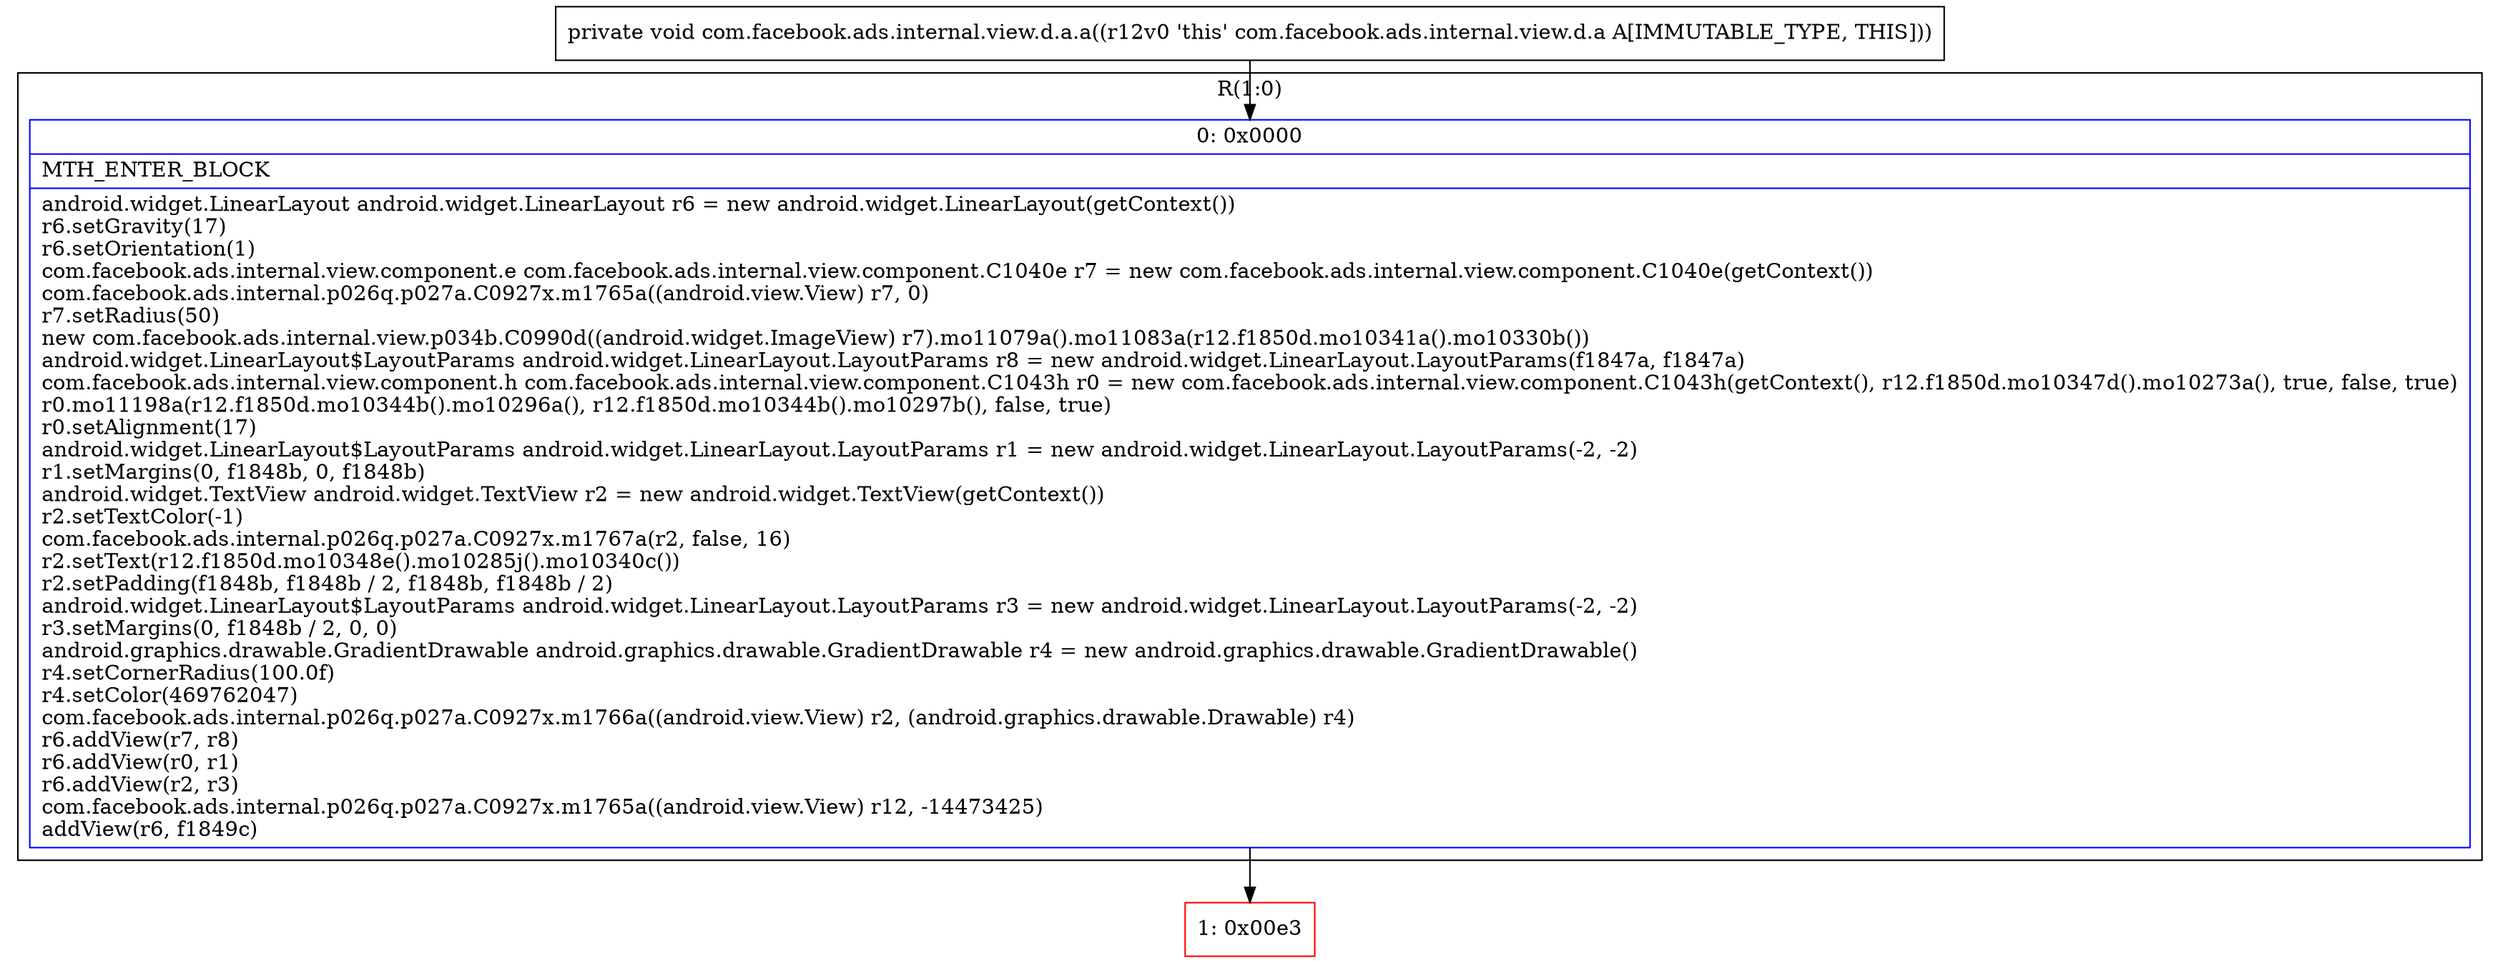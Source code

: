digraph "CFG forcom.facebook.ads.internal.view.d.a.a()V" {
subgraph cluster_Region_664747565 {
label = "R(1:0)";
node [shape=record,color=blue];
Node_0 [shape=record,label="{0\:\ 0x0000|MTH_ENTER_BLOCK\l|android.widget.LinearLayout android.widget.LinearLayout r6 = new android.widget.LinearLayout(getContext())\lr6.setGravity(17)\lr6.setOrientation(1)\lcom.facebook.ads.internal.view.component.e com.facebook.ads.internal.view.component.C1040e r7 = new com.facebook.ads.internal.view.component.C1040e(getContext())\lcom.facebook.ads.internal.p026q.p027a.C0927x.m1765a((android.view.View) r7, 0)\lr7.setRadius(50)\lnew com.facebook.ads.internal.view.p034b.C0990d((android.widget.ImageView) r7).mo11079a().mo11083a(r12.f1850d.mo10341a().mo10330b())\landroid.widget.LinearLayout$LayoutParams android.widget.LinearLayout.LayoutParams r8 = new android.widget.LinearLayout.LayoutParams(f1847a, f1847a)\lcom.facebook.ads.internal.view.component.h com.facebook.ads.internal.view.component.C1043h r0 = new com.facebook.ads.internal.view.component.C1043h(getContext(), r12.f1850d.mo10347d().mo10273a(), true, false, true)\lr0.mo11198a(r12.f1850d.mo10344b().mo10296a(), r12.f1850d.mo10344b().mo10297b(), false, true)\lr0.setAlignment(17)\landroid.widget.LinearLayout$LayoutParams android.widget.LinearLayout.LayoutParams r1 = new android.widget.LinearLayout.LayoutParams(\-2, \-2)\lr1.setMargins(0, f1848b, 0, f1848b)\landroid.widget.TextView android.widget.TextView r2 = new android.widget.TextView(getContext())\lr2.setTextColor(\-1)\lcom.facebook.ads.internal.p026q.p027a.C0927x.m1767a(r2, false, 16)\lr2.setText(r12.f1850d.mo10348e().mo10285j().mo10340c())\lr2.setPadding(f1848b, f1848b \/ 2, f1848b, f1848b \/ 2)\landroid.widget.LinearLayout$LayoutParams android.widget.LinearLayout.LayoutParams r3 = new android.widget.LinearLayout.LayoutParams(\-2, \-2)\lr3.setMargins(0, f1848b \/ 2, 0, 0)\landroid.graphics.drawable.GradientDrawable android.graphics.drawable.GradientDrawable r4 = new android.graphics.drawable.GradientDrawable()\lr4.setCornerRadius(100.0f)\lr4.setColor(469762047)\lcom.facebook.ads.internal.p026q.p027a.C0927x.m1766a((android.view.View) r2, (android.graphics.drawable.Drawable) r4)\lr6.addView(r7, r8)\lr6.addView(r0, r1)\lr6.addView(r2, r3)\lcom.facebook.ads.internal.p026q.p027a.C0927x.m1765a((android.view.View) r12, \-14473425)\laddView(r6, f1849c)\l}"];
}
Node_1 [shape=record,color=red,label="{1\:\ 0x00e3}"];
MethodNode[shape=record,label="{private void com.facebook.ads.internal.view.d.a.a((r12v0 'this' com.facebook.ads.internal.view.d.a A[IMMUTABLE_TYPE, THIS])) }"];
MethodNode -> Node_0;
Node_0 -> Node_1;
}

